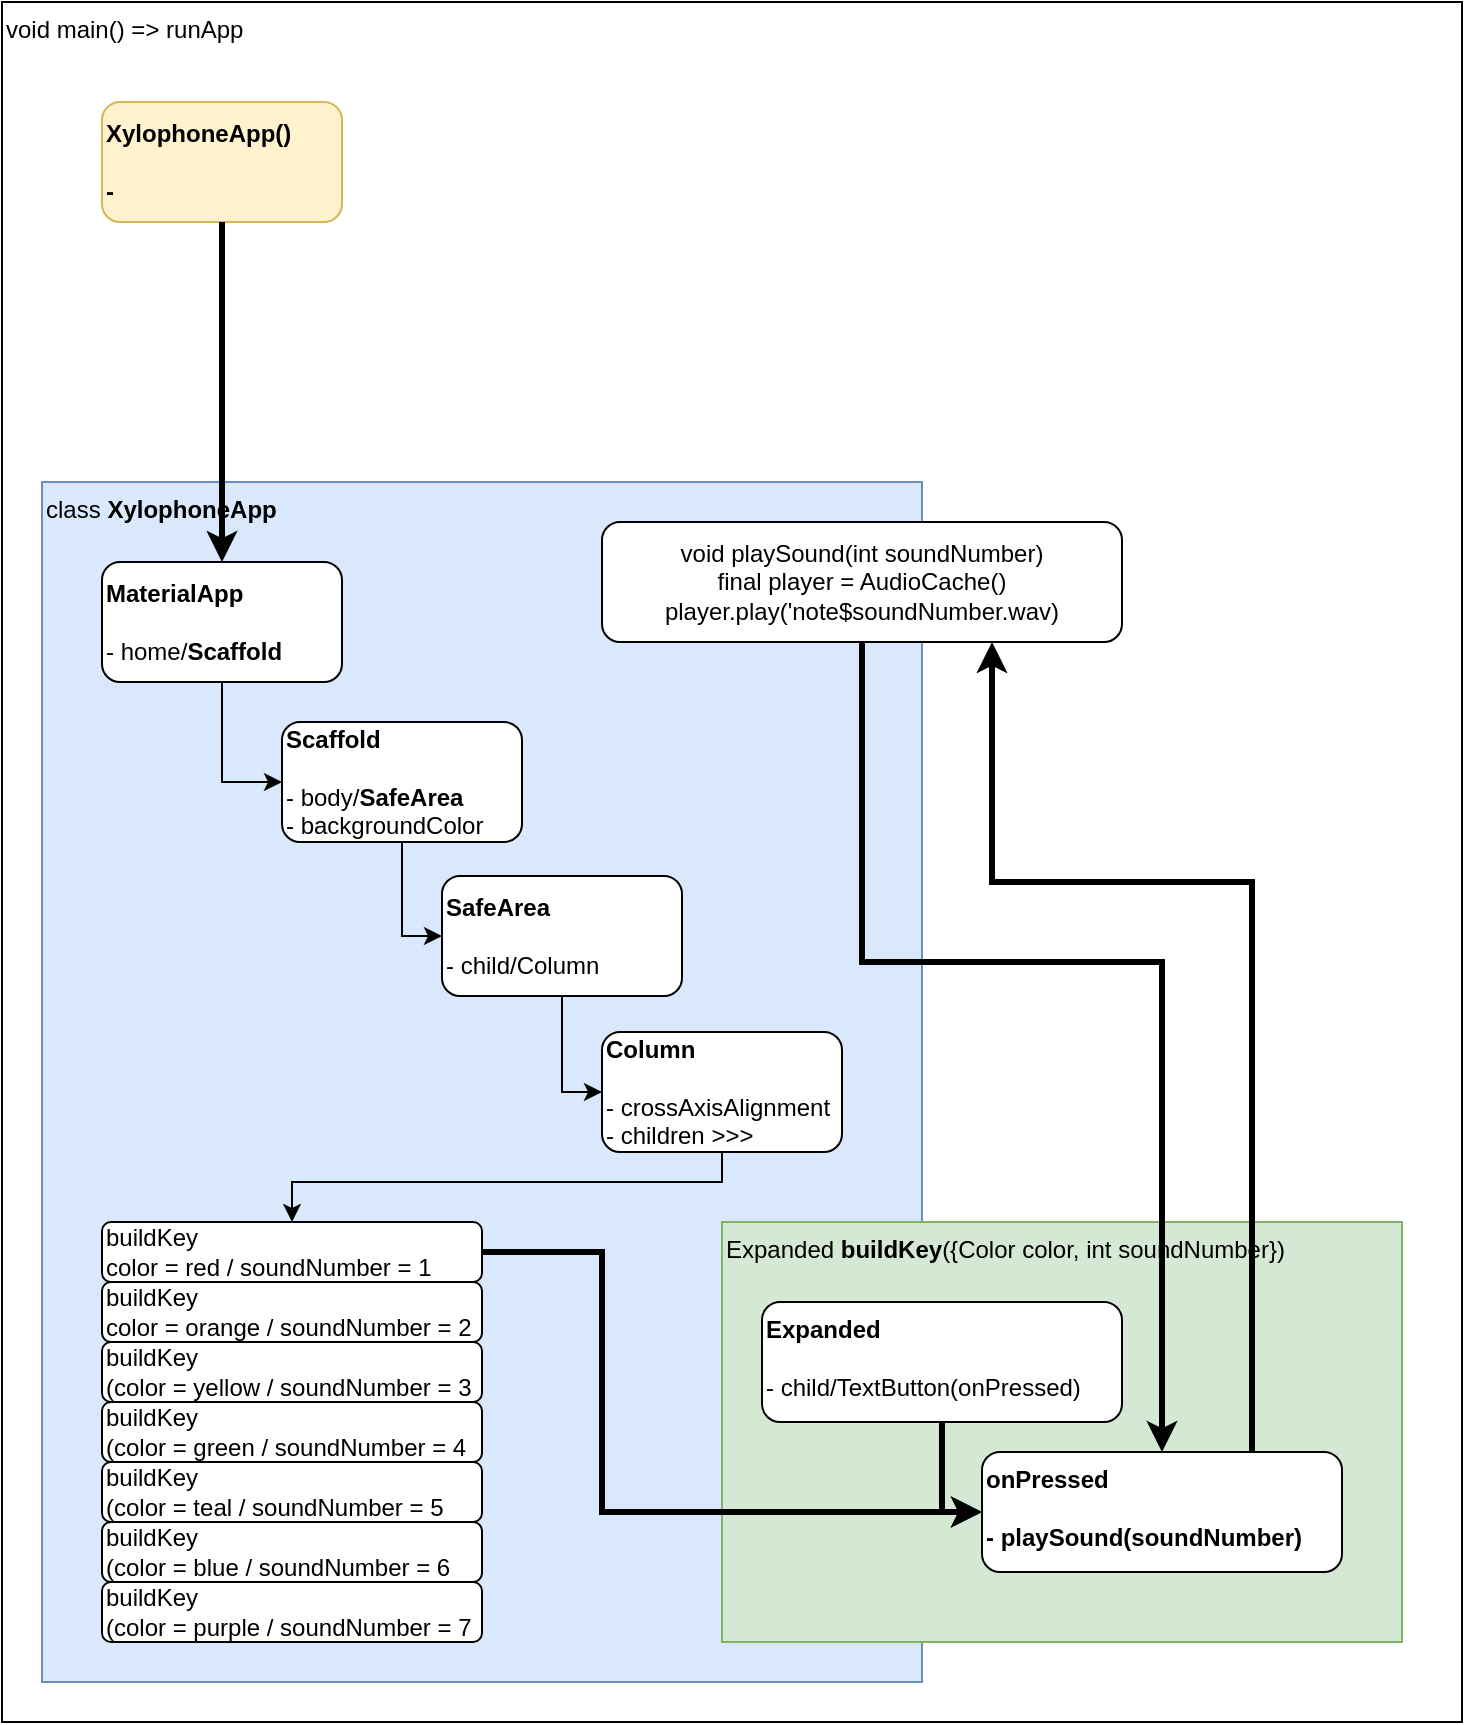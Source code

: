 <mxfile version="14.6.13" type="github">
  <diagram id="Y49391l6pZXjfEnijOrs" name="Page-1">
    <mxGraphModel dx="942" dy="934" grid="1" gridSize="10" guides="1" tooltips="1" connect="1" arrows="1" fold="1" page="1" pageScale="1" pageWidth="827" pageHeight="1169" math="0" shadow="0">
      <root>
        <mxCell id="0" />
        <mxCell id="1" parent="0" />
        <mxCell id="SxMiKsup2tOHU1poNqA4-2" value="void main() =&amp;gt; runApp" style="whiteSpace=wrap;html=1;align=left;verticalAlign=top;" vertex="1" parent="1">
          <mxGeometry x="30" y="40" width="730" height="860" as="geometry" />
        </mxCell>
        <mxCell id="SxMiKsup2tOHU1poNqA4-1" value="&lt;div&gt;&lt;b&gt;XylophoneApp()&lt;/b&gt;&lt;/div&gt;&lt;div&gt;&lt;b&gt;&lt;br&gt;&lt;/b&gt;&lt;/div&gt;&lt;div&gt;&lt;b&gt;- &lt;br&gt;&lt;/b&gt;&lt;/div&gt;" style="rounded=1;whiteSpace=wrap;html=1;align=left;fillColor=#fff2cc;strokeColor=#d6b656;" vertex="1" parent="1">
          <mxGeometry x="80" y="90" width="120" height="60" as="geometry" />
        </mxCell>
        <mxCell id="SxMiKsup2tOHU1poNqA4-4" value="class &lt;b&gt;XylophoneApp&lt;/b&gt;" style="whiteSpace=wrap;html=1;align=left;verticalAlign=top;fillColor=#dae8fc;strokeColor=#6c8ebf;" vertex="1" parent="1">
          <mxGeometry x="50" y="280" width="440" height="600" as="geometry" />
        </mxCell>
        <mxCell id="SxMiKsup2tOHU1poNqA4-9" style="edgeStyle=orthogonalEdgeStyle;rounded=0;orthogonalLoop=1;jettySize=auto;html=1;entryX=0;entryY=0.5;entryDx=0;entryDy=0;" edge="1" parent="1" source="SxMiKsup2tOHU1poNqA4-5" target="SxMiKsup2tOHU1poNqA4-6">
          <mxGeometry relative="1" as="geometry" />
        </mxCell>
        <mxCell id="SxMiKsup2tOHU1poNqA4-5" value="&lt;div&gt;&lt;b&gt;MaterialApp&lt;/b&gt;&lt;/div&gt;&lt;div&gt;&lt;br&gt;&lt;/div&gt;&lt;div&gt;- home/&lt;b&gt;Scaffold&lt;/b&gt;&lt;/div&gt;" style="rounded=1;whiteSpace=wrap;html=1;align=left;" vertex="1" parent="1">
          <mxGeometry x="80" y="320" width="120" height="60" as="geometry" />
        </mxCell>
        <mxCell id="SxMiKsup2tOHU1poNqA4-11" style="edgeStyle=orthogonalEdgeStyle;rounded=0;orthogonalLoop=1;jettySize=auto;html=1;entryX=0;entryY=0.5;entryDx=0;entryDy=0;" edge="1" parent="1" source="SxMiKsup2tOHU1poNqA4-6" target="SxMiKsup2tOHU1poNqA4-7">
          <mxGeometry relative="1" as="geometry" />
        </mxCell>
        <mxCell id="SxMiKsup2tOHU1poNqA4-6" value="&lt;div&gt;&lt;b&gt;Scaffold&lt;/b&gt;&lt;/div&gt;&lt;div&gt;&lt;br&gt;&lt;/div&gt;&lt;div&gt;- body/&lt;b&gt;SafeArea&lt;/b&gt;&lt;/div&gt;&lt;div&gt;- backgroundColor&lt;br&gt;&lt;/div&gt;" style="rounded=1;whiteSpace=wrap;html=1;align=left;" vertex="1" parent="1">
          <mxGeometry x="170" y="400" width="120" height="60" as="geometry" />
        </mxCell>
        <mxCell id="SxMiKsup2tOHU1poNqA4-12" style="edgeStyle=orthogonalEdgeStyle;rounded=0;orthogonalLoop=1;jettySize=auto;html=1;entryX=0;entryY=0.5;entryDx=0;entryDy=0;" edge="1" parent="1" source="SxMiKsup2tOHU1poNqA4-7" target="SxMiKsup2tOHU1poNqA4-8">
          <mxGeometry relative="1" as="geometry" />
        </mxCell>
        <mxCell id="SxMiKsup2tOHU1poNqA4-7" value="&lt;div&gt;&lt;b&gt;SafeArea&lt;/b&gt;&lt;/div&gt;&lt;div&gt;&lt;br&gt;&lt;/div&gt;&lt;div&gt;- child/Column&lt;/div&gt;" style="rounded=1;whiteSpace=wrap;html=1;align=left;" vertex="1" parent="1">
          <mxGeometry x="250" y="477" width="120" height="60" as="geometry" />
        </mxCell>
        <mxCell id="SxMiKsup2tOHU1poNqA4-20" style="edgeStyle=orthogonalEdgeStyle;rounded=0;orthogonalLoop=1;jettySize=auto;html=1;entryX=0.5;entryY=0;entryDx=0;entryDy=0;" edge="1" parent="1" source="SxMiKsup2tOHU1poNqA4-8" target="SxMiKsup2tOHU1poNqA4-13">
          <mxGeometry relative="1" as="geometry">
            <Array as="points">
              <mxPoint x="390" y="630" />
              <mxPoint x="175" y="630" />
            </Array>
          </mxGeometry>
        </mxCell>
        <mxCell id="SxMiKsup2tOHU1poNqA4-8" value="&lt;div&gt;&lt;b&gt;Column&lt;/b&gt;&lt;/div&gt;&lt;div&gt;&lt;br&gt;&lt;/div&gt;&lt;div&gt;- crossAxisAlignment&lt;br&gt;&lt;/div&gt;&lt;div&gt;- children &amp;gt;&amp;gt;&amp;gt;&lt;br&gt;&lt;/div&gt;" style="rounded=1;whiteSpace=wrap;html=1;align=left;" vertex="1" parent="1">
          <mxGeometry x="330" y="555" width="120" height="60" as="geometry" />
        </mxCell>
        <mxCell id="SxMiKsup2tOHU1poNqA4-13" value="&lt;div&gt;buildKey&lt;/div&gt;&lt;div&gt;color = red / soundNumber = 1&lt;br&gt;&lt;/div&gt;" style="rounded=1;whiteSpace=wrap;html=1;align=left;" vertex="1" parent="1">
          <mxGeometry x="80" y="650" width="190" height="30" as="geometry" />
        </mxCell>
        <mxCell id="SxMiKsup2tOHU1poNqA4-14" value="&lt;div&gt;buildKey&lt;/div&gt;&lt;div&gt;color = orange / soundNumber = 2&lt;br&gt;&lt;/div&gt;" style="rounded=1;whiteSpace=wrap;html=1;align=left;" vertex="1" parent="1">
          <mxGeometry x="80" y="680" width="190" height="30" as="geometry" />
        </mxCell>
        <mxCell id="SxMiKsup2tOHU1poNqA4-15" value="&lt;div&gt;buildKey&lt;/div&gt;&lt;div&gt;(color = yellow / soundNumber = 3&lt;br&gt;&lt;/div&gt;" style="rounded=1;whiteSpace=wrap;html=1;align=left;" vertex="1" parent="1">
          <mxGeometry x="80" y="710" width="190" height="30" as="geometry" />
        </mxCell>
        <mxCell id="SxMiKsup2tOHU1poNqA4-16" value="&lt;div&gt;buildKey&lt;/div&gt;&lt;div&gt;(color = green / soundNumber = 4&lt;br&gt;&lt;/div&gt;" style="rounded=1;whiteSpace=wrap;html=1;align=left;" vertex="1" parent="1">
          <mxGeometry x="80" y="740" width="190" height="30" as="geometry" />
        </mxCell>
        <mxCell id="SxMiKsup2tOHU1poNqA4-17" value="&lt;div&gt;buildKey&lt;/div&gt;&lt;div&gt;(color = teal / soundNumber = 5&lt;br&gt;&lt;/div&gt;" style="rounded=1;whiteSpace=wrap;html=1;align=left;" vertex="1" parent="1">
          <mxGeometry x="80" y="770" width="190" height="30" as="geometry" />
        </mxCell>
        <mxCell id="SxMiKsup2tOHU1poNqA4-18" value="&lt;div&gt;buildKey&lt;/div&gt;&lt;div&gt;(color = blue / soundNumber = 6&lt;br&gt;&lt;/div&gt;" style="rounded=1;whiteSpace=wrap;html=1;align=left;" vertex="1" parent="1">
          <mxGeometry x="80" y="800" width="190" height="30" as="geometry" />
        </mxCell>
        <mxCell id="SxMiKsup2tOHU1poNqA4-19" value="&lt;div&gt;buildKey&lt;/div&gt;&lt;div&gt;(color = purple / soundNumber = 7&lt;br&gt;&lt;/div&gt;" style="rounded=1;whiteSpace=wrap;html=1;align=left;" vertex="1" parent="1">
          <mxGeometry x="80" y="830" width="190" height="30" as="geometry" />
        </mxCell>
        <mxCell id="SxMiKsup2tOHU1poNqA4-30" style="edgeStyle=orthogonalEdgeStyle;rounded=0;orthogonalLoop=1;jettySize=auto;html=1;exitX=0.5;exitY=1;exitDx=0;exitDy=0;entryX=0.5;entryY=0;entryDx=0;entryDy=0;strokeWidth=3;" edge="1" parent="1" source="SxMiKsup2tOHU1poNqA4-1" target="SxMiKsup2tOHU1poNqA4-5">
          <mxGeometry relative="1" as="geometry" />
        </mxCell>
        <mxCell id="SxMiKsup2tOHU1poNqA4-21" value="Expanded &lt;b&gt;buildKey&lt;/b&gt;({Color color, int soundNumber})" style="whiteSpace=wrap;html=1;align=left;verticalAlign=top;fillColor=#d5e8d4;strokeColor=#82b366;" vertex="1" parent="1">
          <mxGeometry x="390" y="650" width="340" height="210" as="geometry" />
        </mxCell>
        <mxCell id="SxMiKsup2tOHU1poNqA4-24" value="&lt;div&gt;&lt;b&gt;Expanded&lt;/b&gt;&lt;/div&gt;&lt;div&gt;&lt;br&gt;&lt;/div&gt;&lt;div&gt;- child/TextButton(onPressed)&lt;/div&gt;" style="rounded=1;whiteSpace=wrap;html=1;align=left;verticalAlign=top;" vertex="1" parent="1">
          <mxGeometry x="410" y="690" width="180" height="60" as="geometry" />
        </mxCell>
        <mxCell id="SxMiKsup2tOHU1poNqA4-26" value="&lt;div&gt;&lt;b&gt;onPressed&lt;/b&gt;&lt;/div&gt;&lt;div&gt;&lt;b&gt;&lt;br&gt;&lt;/b&gt;&lt;/div&gt;&lt;div&gt;&lt;b&gt;- playSound(soundNumber)&lt;br&gt;&lt;/b&gt;&lt;/div&gt;" style="rounded=1;whiteSpace=wrap;html=1;align=left;verticalAlign=top;" vertex="1" parent="1">
          <mxGeometry x="520" y="765" width="180" height="60" as="geometry" />
        </mxCell>
        <mxCell id="SxMiKsup2tOHU1poNqA4-28" style="edgeStyle=orthogonalEdgeStyle;rounded=0;orthogonalLoop=1;jettySize=auto;html=1;exitX=0.5;exitY=1;exitDx=0;exitDy=0;entryX=0;entryY=0.5;entryDx=0;entryDy=0;strokeWidth=3;" edge="1" parent="1" source="SxMiKsup2tOHU1poNqA4-24" target="SxMiKsup2tOHU1poNqA4-26">
          <mxGeometry x="390" y="650" as="geometry" />
        </mxCell>
        <mxCell id="SxMiKsup2tOHU1poNqA4-34" style="edgeStyle=orthogonalEdgeStyle;rounded=0;orthogonalLoop=1;jettySize=auto;html=1;strokeWidth=3;" edge="1" parent="1" source="SxMiKsup2tOHU1poNqA4-23" target="SxMiKsup2tOHU1poNqA4-26">
          <mxGeometry relative="1" as="geometry">
            <Array as="points">
              <mxPoint x="460" y="520" />
              <mxPoint x="610" y="520" />
            </Array>
          </mxGeometry>
        </mxCell>
        <mxCell id="SxMiKsup2tOHU1poNqA4-23" value="&lt;div&gt;void playSound(int soundNumber)&lt;/div&gt;&lt;div&gt;final player = AudioCache()&lt;/div&gt;&lt;div&gt;player.play(&#39;note$soundNumber.wav)&lt;/div&gt;" style="rounded=1;whiteSpace=wrap;html=1;align=center;verticalAlign=middle;" vertex="1" parent="1">
          <mxGeometry x="330" y="300" width="260" height="60" as="geometry" />
        </mxCell>
        <mxCell id="SxMiKsup2tOHU1poNqA4-31" style="edgeStyle=orthogonalEdgeStyle;rounded=0;orthogonalLoop=1;jettySize=auto;html=1;exitX=0.75;exitY=0;exitDx=0;exitDy=0;strokeWidth=3;entryX=0.75;entryY=1;entryDx=0;entryDy=0;" edge="1" parent="1" source="SxMiKsup2tOHU1poNqA4-26" target="SxMiKsup2tOHU1poNqA4-23">
          <mxGeometry relative="1" as="geometry">
            <mxPoint x="525" y="450" as="targetPoint" />
            <Array as="points">
              <mxPoint x="655" y="480" />
              <mxPoint x="525" y="480" />
            </Array>
          </mxGeometry>
        </mxCell>
        <mxCell id="SxMiKsup2tOHU1poNqA4-22" style="edgeStyle=orthogonalEdgeStyle;rounded=0;orthogonalLoop=1;jettySize=auto;html=1;entryX=0;entryY=0.5;entryDx=0;entryDy=0;strokeWidth=3;" edge="1" parent="1" source="SxMiKsup2tOHU1poNqA4-13" target="SxMiKsup2tOHU1poNqA4-26">
          <mxGeometry relative="1" as="geometry">
            <Array as="points">
              <mxPoint x="330" y="665" />
              <mxPoint x="330" y="795" />
            </Array>
          </mxGeometry>
        </mxCell>
      </root>
    </mxGraphModel>
  </diagram>
</mxfile>
